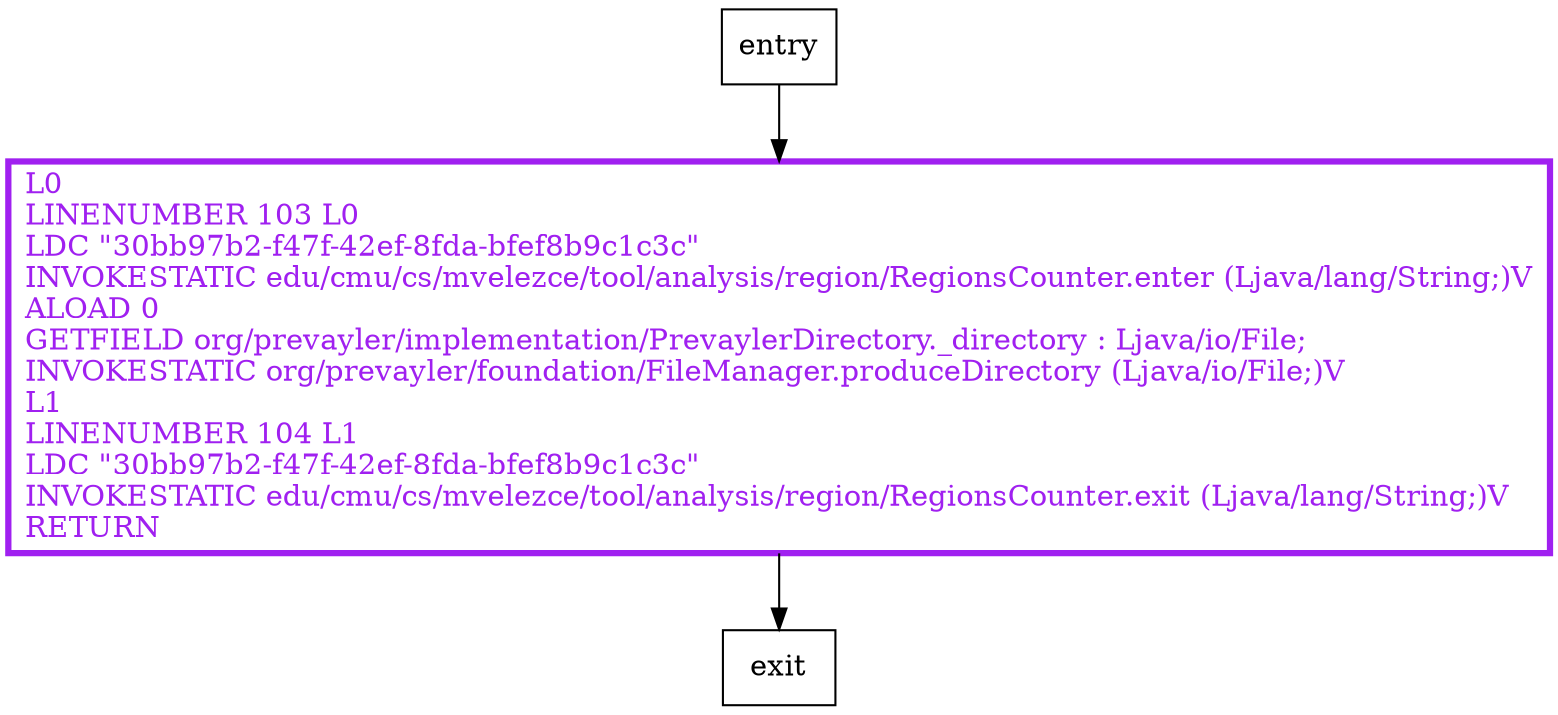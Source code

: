 digraph produceDirectory {
node [shape=record];
1656321405 [label="L0\lLINENUMBER 103 L0\lLDC \"30bb97b2-f47f-42ef-8fda-bfef8b9c1c3c\"\lINVOKESTATIC edu/cmu/cs/mvelezce/tool/analysis/region/RegionsCounter.enter (Ljava/lang/String;)V\lALOAD 0\lGETFIELD org/prevayler/implementation/PrevaylerDirectory._directory : Ljava/io/File;\lINVOKESTATIC org/prevayler/foundation/FileManager.produceDirectory (Ljava/io/File;)V\lL1\lLINENUMBER 104 L1\lLDC \"30bb97b2-f47f-42ef-8fda-bfef8b9c1c3c\"\lINVOKESTATIC edu/cmu/cs/mvelezce/tool/analysis/region/RegionsCounter.exit (Ljava/lang/String;)V\lRETURN\l"];
entry;
exit;
entry -> 1656321405;
1656321405 -> exit;
1656321405[fontcolor="purple", penwidth=3, color="purple"];
}
